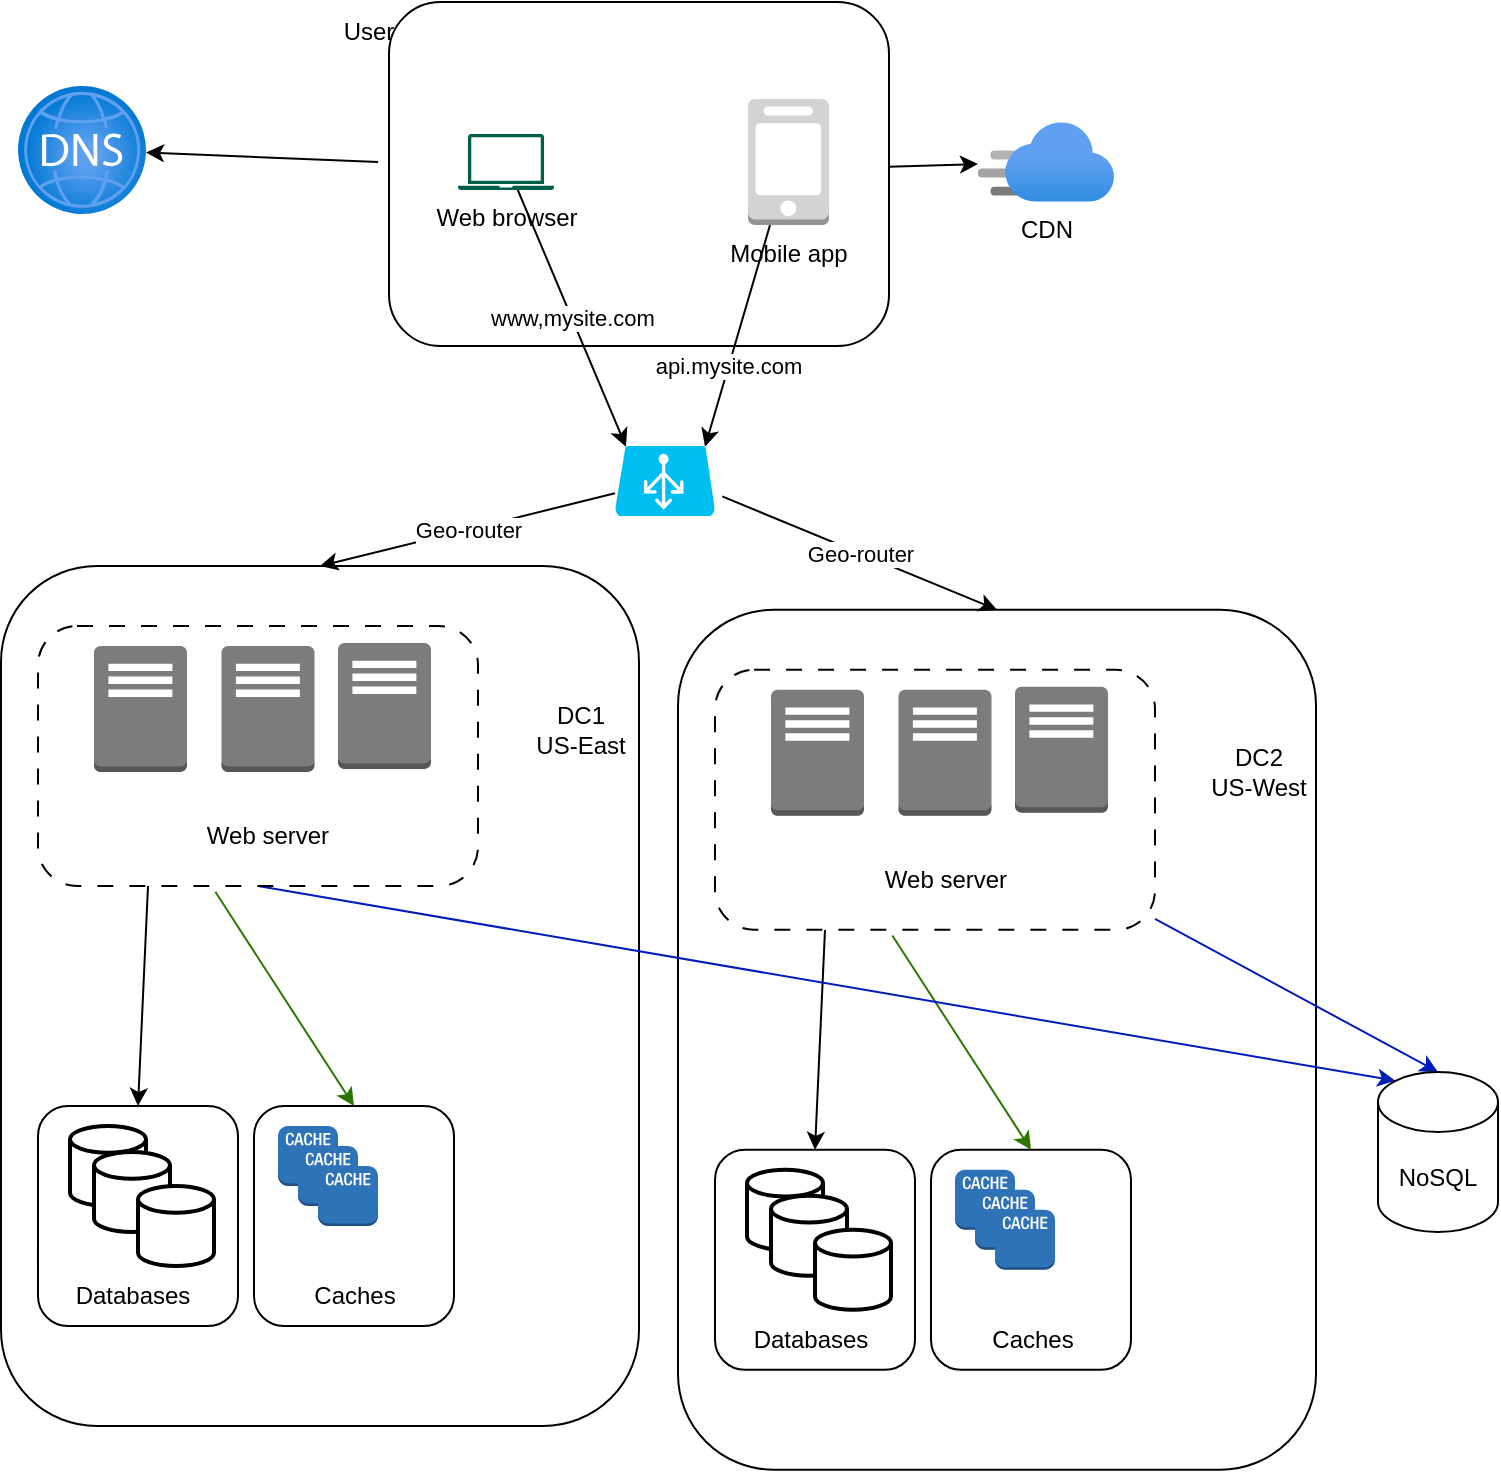 <mxfile>
    <diagram id="87DcGQXk9MFTkyFTsTdN" name="Page-1">
        <mxGraphModel dx="765" dy="672" grid="1" gridSize="10" guides="1" tooltips="1" connect="1" arrows="1" fold="1" page="1" pageScale="1" pageWidth="850" pageHeight="1100" math="0" shadow="0">
            <root>
                <mxCell id="0"/>
                <mxCell id="1" parent="0"/>
                <mxCell id="8" value="" style="rounded=1;whiteSpace=wrap;html=1;" parent="1" vertex="1">
                    <mxGeometry x="245.5" y="88" width="250" height="172" as="geometry"/>
                </mxCell>
                <mxCell id="56" value="" style="rounded=1;whiteSpace=wrap;html=1;" vertex="1" parent="1">
                    <mxGeometry x="390" y="391.88" width="319" height="430" as="geometry"/>
                </mxCell>
                <mxCell id="57" value="" style="rounded=1;whiteSpace=wrap;html=1;" vertex="1" parent="1">
                    <mxGeometry x="516.5" y="661.88" width="100" height="110" as="geometry"/>
                </mxCell>
                <mxCell id="58" style="edgeStyle=none;html=1;entryX=0.5;entryY=0;entryDx=0;entryDy=0;startArrow=none;startFill=0;exitX=0.25;exitY=1;exitDx=0;exitDy=0;" edge="1" parent="1" source="60" target="64">
                    <mxGeometry relative="1" as="geometry">
                        <mxPoint x="618.5" y="561.88" as="sourcePoint"/>
                    </mxGeometry>
                </mxCell>
                <mxCell id="59" style="edgeStyle=none;html=1;startArrow=none;startFill=0;exitX=0.403;exitY=1.022;exitDx=0;exitDy=0;exitPerimeter=0;fillColor=#60a917;strokeColor=#2D7600;entryX=0.5;entryY=0;entryDx=0;entryDy=0;" edge="1" parent="1" source="60" target="57">
                    <mxGeometry relative="1" as="geometry"/>
                </mxCell>
                <mxCell id="76" style="edgeStyle=none;html=1;entryX=0.5;entryY=0;entryDx=0;entryDy=0;entryPerimeter=0;fillColor=#0050ef;strokeColor=#001DBC;" edge="1" parent="1" source="60" target="35">
                    <mxGeometry relative="1" as="geometry"/>
                </mxCell>
                <mxCell id="60" value="" style="rounded=1;whiteSpace=wrap;html=1;dashed=1;dashPattern=8 8;" vertex="1" parent="1">
                    <mxGeometry x="408.5" y="421.88" width="220" height="130" as="geometry"/>
                </mxCell>
                <mxCell id="61" value="Geo-router" style="edgeStyle=none;html=1;entryX=0.5;entryY=0;entryDx=0;entryDy=0;exitX=1.072;exitY=0.72;exitDx=0;exitDy=0;exitPerimeter=0;" edge="1" parent="1" target="56" source="11">
                    <mxGeometry relative="1" as="geometry">
                        <mxPoint x="624.5" y="360.005" as="sourcePoint"/>
                    </mxGeometry>
                </mxCell>
                <mxCell id="62" value="" style="outlineConnect=0;dashed=0;verticalLabelPosition=bottom;verticalAlign=top;align=center;html=1;shape=mxgraph.aws3.traditional_server;fillColor=#7D7C7C;gradientColor=none;" vertex="1" parent="1">
                    <mxGeometry x="436.5" y="431.88" width="46.5" height="63" as="geometry"/>
                </mxCell>
                <mxCell id="63" value="" style="outlineConnect=0;dashed=0;verticalLabelPosition=bottom;verticalAlign=top;align=center;html=1;shape=mxgraph.aws3.traditional_server;fillColor=#7D7C7C;gradientColor=none;" vertex="1" parent="1">
                    <mxGeometry x="500.25" y="431.88" width="46.5" height="63" as="geometry"/>
                </mxCell>
                <mxCell id="64" value="" style="rounded=1;whiteSpace=wrap;html=1;" vertex="1" parent="1">
                    <mxGeometry x="408.5" y="661.88" width="100" height="110" as="geometry"/>
                </mxCell>
                <mxCell id="65" value="" style="strokeWidth=2;html=1;shape=mxgraph.flowchart.database;whiteSpace=wrap;" vertex="1" parent="1">
                    <mxGeometry x="424.5" y="671.88" width="38" height="40" as="geometry"/>
                </mxCell>
                <mxCell id="66" value="" style="outlineConnect=0;dashed=0;verticalLabelPosition=bottom;verticalAlign=top;align=center;html=1;shape=mxgraph.aws3.cache_node;fillColor=#2E73B8;gradientColor=none;" vertex="1" parent="1">
                    <mxGeometry x="528.5" y="671.88" width="30" height="30" as="geometry"/>
                </mxCell>
                <mxCell id="67" value="" style="outlineConnect=0;dashed=0;verticalLabelPosition=bottom;verticalAlign=top;align=center;html=1;shape=mxgraph.aws3.traditional_server;fillColor=#7D7C7C;gradientColor=none;" vertex="1" parent="1">
                    <mxGeometry x="558.5" y="430.38" width="46.5" height="63" as="geometry"/>
                </mxCell>
                <mxCell id="68" value="DC2&lt;br&gt;US-West" style="text;html=1;align=center;verticalAlign=middle;resizable=0;points=[];autosize=1;strokeColor=none;fillColor=none;" vertex="1" parent="1">
                    <mxGeometry x="644.5" y="453.38" width="70" height="40" as="geometry"/>
                </mxCell>
                <mxCell id="69" value="" style="strokeWidth=2;html=1;shape=mxgraph.flowchart.database;whiteSpace=wrap;" vertex="1" parent="1">
                    <mxGeometry x="436.5" y="684.88" width="38" height="40" as="geometry"/>
                </mxCell>
                <mxCell id="70" value="" style="strokeWidth=2;html=1;shape=mxgraph.flowchart.database;whiteSpace=wrap;" vertex="1" parent="1">
                    <mxGeometry x="458.5" y="701.88" width="38" height="40" as="geometry"/>
                </mxCell>
                <mxCell id="71" value="Databases" style="text;html=1;align=center;verticalAlign=middle;resizable=0;points=[];autosize=1;strokeColor=none;fillColor=none;" vertex="1" parent="1">
                    <mxGeometry x="415.5" y="741.88" width="80" height="30" as="geometry"/>
                </mxCell>
                <mxCell id="72" value="" style="outlineConnect=0;dashed=0;verticalLabelPosition=bottom;verticalAlign=top;align=center;html=1;shape=mxgraph.aws3.cache_node;fillColor=#2E73B8;gradientColor=none;" vertex="1" parent="1">
                    <mxGeometry x="538.5" y="681.88" width="30" height="30" as="geometry"/>
                </mxCell>
                <mxCell id="73" value="" style="outlineConnect=0;dashed=0;verticalLabelPosition=bottom;verticalAlign=top;align=center;html=1;shape=mxgraph.aws3.cache_node;fillColor=#2E73B8;gradientColor=none;" vertex="1" parent="1">
                    <mxGeometry x="548.5" y="691.88" width="30" height="30" as="geometry"/>
                </mxCell>
                <mxCell id="74" value="Caches" style="text;html=1;align=center;verticalAlign=middle;resizable=0;points=[];autosize=1;strokeColor=none;fillColor=none;" vertex="1" parent="1">
                    <mxGeometry x="536.5" y="741.88" width="60" height="30" as="geometry"/>
                </mxCell>
                <mxCell id="75" value="Web server" style="text;html=1;strokeColor=none;fillColor=none;align=center;verticalAlign=middle;whiteSpace=wrap;rounded=0;" vertex="1" parent="1">
                    <mxGeometry x="463.5" y="511.88" width="120" height="30" as="geometry"/>
                </mxCell>
                <mxCell id="42" value="" style="rounded=1;whiteSpace=wrap;html=1;" vertex="1" parent="1">
                    <mxGeometry x="51.5" y="370" width="319" height="430" as="geometry"/>
                </mxCell>
                <mxCell id="48" value="" style="rounded=1;whiteSpace=wrap;html=1;" vertex="1" parent="1">
                    <mxGeometry x="178" y="640" width="100" height="110" as="geometry"/>
                </mxCell>
                <mxCell id="28" style="edgeStyle=none;html=1;entryX=0.5;entryY=0;entryDx=0;entryDy=0;startArrow=none;startFill=0;exitX=0.25;exitY=1;exitDx=0;exitDy=0;" parent="1" source="16" target="22" edge="1">
                    <mxGeometry relative="1" as="geometry">
                        <mxPoint x="280" y="540" as="sourcePoint"/>
                    </mxGeometry>
                </mxCell>
                <mxCell id="33" style="edgeStyle=none;html=1;startArrow=none;startFill=0;exitX=0.403;exitY=1.022;exitDx=0;exitDy=0;exitPerimeter=0;fillColor=#60a917;strokeColor=#2D7600;entryX=0.5;entryY=0;entryDx=0;entryDy=0;" parent="1" source="16" target="48" edge="1">
                    <mxGeometry relative="1" as="geometry"/>
                </mxCell>
                <mxCell id="36" style="edgeStyle=none;html=1;entryX=0.145;entryY=0;entryDx=0;entryDy=4.35;entryPerimeter=0;exitX=0.5;exitY=1;exitDx=0;exitDy=0;fillColor=#0050ef;strokeColor=#001DBC;" parent="1" source="16" target="35" edge="1">
                    <mxGeometry relative="1" as="geometry"/>
                </mxCell>
                <mxCell id="16" value="" style="rounded=1;whiteSpace=wrap;html=1;dashed=1;dashPattern=8 8;" parent="1" vertex="1">
                    <mxGeometry x="70" y="400" width="220" height="130" as="geometry"/>
                </mxCell>
                <mxCell id="10" style="edgeStyle=none;html=1;" parent="1" source="8" target="9" edge="1">
                    <mxGeometry relative="1" as="geometry"/>
                </mxCell>
                <mxCell id="21" style="edgeStyle=none;html=1;" parent="1" target="2" edge="1">
                    <mxGeometry relative="1" as="geometry">
                        <mxPoint x="240" y="168" as="sourcePoint"/>
                    </mxGeometry>
                </mxCell>
                <mxCell id="2" value="" style="aspect=fixed;html=1;points=[];align=center;image;fontSize=12;image=img/lib/azure2/networking/DNS_Zones.svg;" parent="1" vertex="1">
                    <mxGeometry x="60" y="130" width="64" height="64" as="geometry"/>
                </mxCell>
                <mxCell id="12" value="www,mysite.com" style="edgeStyle=none;html=1;entryX=0.11;entryY=0.01;entryDx=0;entryDy=0;entryPerimeter=0;" parent="1" source="3" target="11" edge="1">
                    <mxGeometry relative="1" as="geometry"/>
                </mxCell>
                <mxCell id="3" value="Web browser" style="sketch=0;pointerEvents=1;shadow=0;dashed=0;html=1;strokeColor=none;fillColor=#005F4B;labelPosition=center;verticalLabelPosition=bottom;verticalAlign=top;align=center;outlineConnect=0;shape=mxgraph.veeam2.laptop;" parent="1" vertex="1">
                    <mxGeometry x="280" y="154" width="48" height="28.0" as="geometry"/>
                </mxCell>
                <mxCell id="13" value="api.mysite.com" style="edgeStyle=none;html=1;entryX=0.9;entryY=0.01;entryDx=0;entryDy=0;entryPerimeter=0;" parent="1" source="7" target="11" edge="1">
                    <mxGeometry x="0.261" relative="1" as="geometry">
                        <mxPoint as="offset"/>
                    </mxGeometry>
                </mxCell>
                <mxCell id="7" value="Mobile app" style="outlineConnect=0;dashed=0;verticalLabelPosition=bottom;verticalAlign=top;align=center;html=1;shape=mxgraph.aws3.mobile_client;fillColor=#D2D3D3;gradientColor=none;" parent="1" vertex="1">
                    <mxGeometry x="425" y="136.5" width="40.5" height="63" as="geometry"/>
                </mxCell>
                <mxCell id="9" value="CDN" style="aspect=fixed;html=1;points=[];align=center;image;fontSize=12;image=img/lib/azure2/app_services/CDN_Profiles.svg;" parent="1" vertex="1">
                    <mxGeometry x="540" y="148" width="68" height="40" as="geometry"/>
                </mxCell>
                <mxCell id="54" value="Geo-router" style="edgeStyle=none;html=1;entryX=0.5;entryY=0;entryDx=0;entryDy=0;" edge="1" parent="1" source="11" target="42">
                    <mxGeometry relative="1" as="geometry"/>
                </mxCell>
                <mxCell id="11" value="" style="verticalLabelPosition=bottom;html=1;verticalAlign=top;align=center;strokeColor=none;fillColor=#00BEF2;shape=mxgraph.azure.azure_load_balancer;" parent="1" vertex="1">
                    <mxGeometry x="358.5" y="310" width="50" height="35" as="geometry"/>
                </mxCell>
                <mxCell id="14" value="" style="outlineConnect=0;dashed=0;verticalLabelPosition=bottom;verticalAlign=top;align=center;html=1;shape=mxgraph.aws3.traditional_server;fillColor=#7D7C7C;gradientColor=none;" parent="1" vertex="1">
                    <mxGeometry x="98" y="410" width="46.5" height="63" as="geometry"/>
                </mxCell>
                <mxCell id="15" value="" style="outlineConnect=0;dashed=0;verticalLabelPosition=bottom;verticalAlign=top;align=center;html=1;shape=mxgraph.aws3.traditional_server;fillColor=#7D7C7C;gradientColor=none;" parent="1" vertex="1">
                    <mxGeometry x="161.75" y="410" width="46.5" height="63" as="geometry"/>
                </mxCell>
                <mxCell id="20" value="User" style="text;html=1;align=center;verticalAlign=middle;resizable=0;points=[];autosize=1;strokeColor=none;fillColor=none;" parent="1" vertex="1">
                    <mxGeometry x="210" y="88" width="50" height="30" as="geometry"/>
                </mxCell>
                <mxCell id="22" value="" style="rounded=1;whiteSpace=wrap;html=1;" parent="1" vertex="1">
                    <mxGeometry x="70" y="640" width="100" height="110" as="geometry"/>
                </mxCell>
                <mxCell id="23" value="" style="strokeWidth=2;html=1;shape=mxgraph.flowchart.database;whiteSpace=wrap;" parent="1" vertex="1">
                    <mxGeometry x="86" y="650" width="38" height="40" as="geometry"/>
                </mxCell>
                <mxCell id="27" value="" style="outlineConnect=0;dashed=0;verticalLabelPosition=bottom;verticalAlign=top;align=center;html=1;shape=mxgraph.aws3.cache_node;fillColor=#2E73B8;gradientColor=none;" parent="1" vertex="1">
                    <mxGeometry x="190" y="650" width="30" height="30" as="geometry"/>
                </mxCell>
                <mxCell id="34" value="" style="outlineConnect=0;dashed=0;verticalLabelPosition=bottom;verticalAlign=top;align=center;html=1;shape=mxgraph.aws3.traditional_server;fillColor=#7D7C7C;gradientColor=none;" parent="1" vertex="1">
                    <mxGeometry x="220" y="408.5" width="46.5" height="63" as="geometry"/>
                </mxCell>
                <mxCell id="35" value="NoSQL" style="shape=cylinder3;whiteSpace=wrap;html=1;boundedLbl=1;backgroundOutline=1;size=15;" parent="1" vertex="1">
                    <mxGeometry x="740" y="623" width="60" height="80" as="geometry"/>
                </mxCell>
                <mxCell id="43" value="DC1&lt;br&gt;US-East" style="text;html=1;align=center;verticalAlign=middle;resizable=0;points=[];autosize=1;strokeColor=none;fillColor=none;" vertex="1" parent="1">
                    <mxGeometry x="306" y="431.5" width="70" height="40" as="geometry"/>
                </mxCell>
                <mxCell id="45" value="" style="strokeWidth=2;html=1;shape=mxgraph.flowchart.database;whiteSpace=wrap;" vertex="1" parent="1">
                    <mxGeometry x="98" y="663" width="38" height="40" as="geometry"/>
                </mxCell>
                <mxCell id="46" value="" style="strokeWidth=2;html=1;shape=mxgraph.flowchart.database;whiteSpace=wrap;" vertex="1" parent="1">
                    <mxGeometry x="120" y="680" width="38" height="40" as="geometry"/>
                </mxCell>
                <mxCell id="47" value="Databases" style="text;html=1;align=center;verticalAlign=middle;resizable=0;points=[];autosize=1;strokeColor=none;fillColor=none;" vertex="1" parent="1">
                    <mxGeometry x="77" y="720" width="80" height="30" as="geometry"/>
                </mxCell>
                <mxCell id="51" value="" style="outlineConnect=0;dashed=0;verticalLabelPosition=bottom;verticalAlign=top;align=center;html=1;shape=mxgraph.aws3.cache_node;fillColor=#2E73B8;gradientColor=none;" vertex="1" parent="1">
                    <mxGeometry x="200" y="660" width="30" height="30" as="geometry"/>
                </mxCell>
                <mxCell id="52" value="" style="outlineConnect=0;dashed=0;verticalLabelPosition=bottom;verticalAlign=top;align=center;html=1;shape=mxgraph.aws3.cache_node;fillColor=#2E73B8;gradientColor=none;" vertex="1" parent="1">
                    <mxGeometry x="210" y="670" width="30" height="30" as="geometry"/>
                </mxCell>
                <mxCell id="53" value="Caches" style="text;html=1;align=center;verticalAlign=middle;resizable=0;points=[];autosize=1;strokeColor=none;fillColor=none;" vertex="1" parent="1">
                    <mxGeometry x="198" y="720" width="60" height="30" as="geometry"/>
                </mxCell>
                <mxCell id="55" value="Web server" style="text;html=1;strokeColor=none;fillColor=none;align=center;verticalAlign=middle;whiteSpace=wrap;rounded=0;" vertex="1" parent="1">
                    <mxGeometry x="125" y="490" width="120" height="30" as="geometry"/>
                </mxCell>
            </root>
        </mxGraphModel>
    </diagram>
</mxfile>